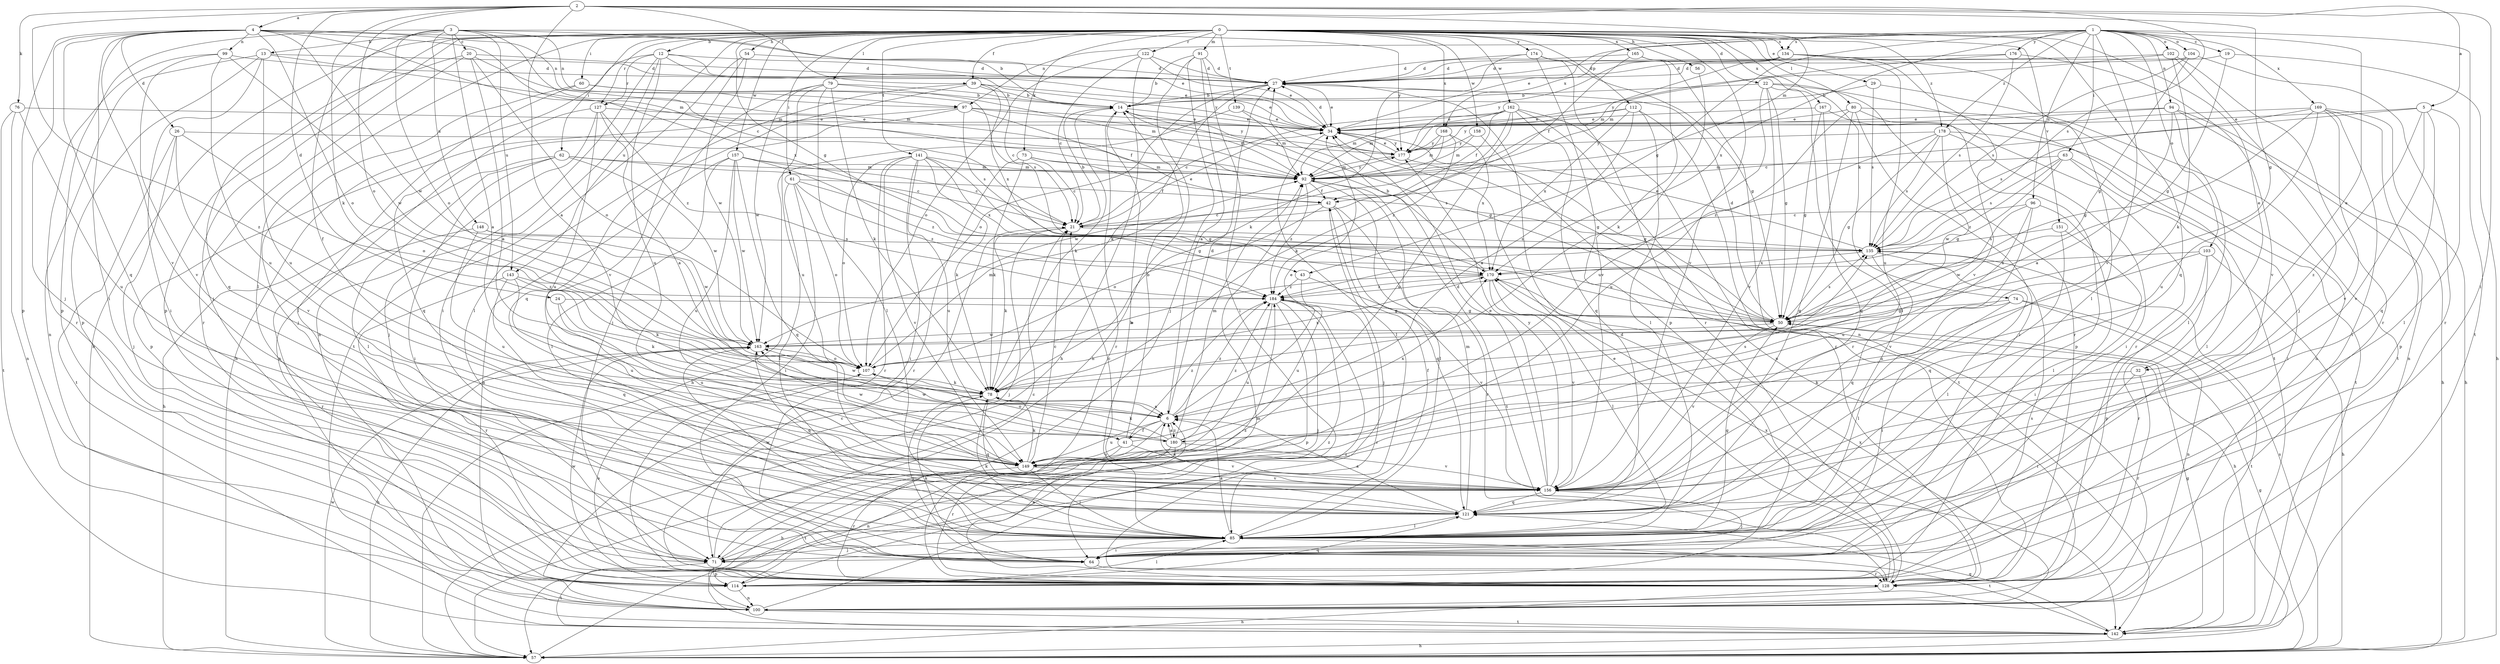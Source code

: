 strict digraph  {
0;
1;
2;
3;
4;
5;
6;
12;
13;
14;
19;
20;
21;
22;
24;
26;
27;
29;
32;
34;
39;
41;
42;
43;
50;
54;
56;
57;
60;
61;
62;
63;
64;
71;
73;
74;
76;
78;
79;
80;
85;
91;
92;
94;
96;
97;
99;
100;
102;
103;
104;
107;
112;
114;
121;
122;
127;
128;
134;
135;
139;
141;
142;
143;
148;
149;
151;
156;
157;
158;
162;
163;
165;
167;
168;
169;
170;
174;
176;
177;
178;
180;
184;
0 -> 12  [label=b];
0 -> 22  [label=d];
0 -> 29  [label=e];
0 -> 32  [label=e];
0 -> 39  [label=f];
0 -> 43  [label=g];
0 -> 54  [label=h];
0 -> 56  [label=h];
0 -> 57  [label=h];
0 -> 60  [label=i];
0 -> 61  [label=i];
0 -> 62  [label=i];
0 -> 71  [label=j];
0 -> 73  [label=k];
0 -> 74  [label=k];
0 -> 79  [label=l];
0 -> 80  [label=l];
0 -> 85  [label=l];
0 -> 91  [label=m];
0 -> 112  [label=p];
0 -> 114  [label=p];
0 -> 121  [label=q];
0 -> 122  [label=r];
0 -> 127  [label=r];
0 -> 134  [label=s];
0 -> 139  [label=t];
0 -> 141  [label=t];
0 -> 143  [label=u];
0 -> 151  [label=v];
0 -> 156  [label=v];
0 -> 157  [label=w];
0 -> 158  [label=w];
0 -> 162  [label=w];
0 -> 165  [label=x];
0 -> 167  [label=x];
0 -> 168  [label=x];
0 -> 174  [label=y];
0 -> 178  [label=z];
1 -> 19  [label=c];
1 -> 32  [label=e];
1 -> 34  [label=e];
1 -> 43  [label=g];
1 -> 63  [label=i];
1 -> 94  [label=n];
1 -> 96  [label=n];
1 -> 97  [label=n];
1 -> 102  [label=o];
1 -> 103  [label=o];
1 -> 104  [label=o];
1 -> 134  [label=s];
1 -> 142  [label=t];
1 -> 156  [label=v];
1 -> 168  [label=x];
1 -> 169  [label=x];
1 -> 170  [label=x];
1 -> 176  [label=y];
1 -> 178  [label=z];
2 -> 4  [label=a];
2 -> 5  [label=a];
2 -> 6  [label=a];
2 -> 24  [label=d];
2 -> 39  [label=f];
2 -> 50  [label=g];
2 -> 64  [label=i];
2 -> 76  [label=k];
2 -> 78  [label=k];
2 -> 92  [label=m];
2 -> 107  [label=o];
2 -> 135  [label=s];
2 -> 180  [label=z];
3 -> 6  [label=a];
3 -> 13  [label=b];
3 -> 14  [label=b];
3 -> 20  [label=c];
3 -> 21  [label=c];
3 -> 41  [label=f];
3 -> 97  [label=n];
3 -> 107  [label=o];
3 -> 114  [label=p];
3 -> 143  [label=u];
3 -> 148  [label=u];
3 -> 177  [label=y];
4 -> 26  [label=d];
4 -> 34  [label=e];
4 -> 64  [label=i];
4 -> 71  [label=j];
4 -> 92  [label=m];
4 -> 97  [label=n];
4 -> 99  [label=n];
4 -> 107  [label=o];
4 -> 114  [label=p];
4 -> 121  [label=q];
4 -> 156  [label=v];
4 -> 163  [label=w];
4 -> 170  [label=x];
5 -> 21  [label=c];
5 -> 34  [label=e];
5 -> 85  [label=l];
5 -> 121  [label=q];
5 -> 156  [label=v];
5 -> 180  [label=z];
6 -> 27  [label=d];
6 -> 34  [label=e];
6 -> 41  [label=f];
6 -> 57  [label=h];
6 -> 149  [label=u];
6 -> 180  [label=z];
6 -> 184  [label=z];
12 -> 27  [label=d];
12 -> 34  [label=e];
12 -> 57  [label=h];
12 -> 64  [label=i];
12 -> 100  [label=n];
12 -> 127  [label=r];
12 -> 149  [label=u];
12 -> 177  [label=y];
13 -> 27  [label=d];
13 -> 64  [label=i];
13 -> 92  [label=m];
13 -> 100  [label=n];
13 -> 114  [label=p];
13 -> 149  [label=u];
14 -> 34  [label=e];
14 -> 50  [label=g];
14 -> 78  [label=k];
14 -> 92  [label=m];
14 -> 128  [label=r];
19 -> 27  [label=d];
19 -> 50  [label=g];
19 -> 57  [label=h];
20 -> 6  [label=a];
20 -> 27  [label=d];
20 -> 92  [label=m];
20 -> 107  [label=o];
20 -> 121  [label=q];
20 -> 128  [label=r];
21 -> 14  [label=b];
21 -> 34  [label=e];
21 -> 71  [label=j];
21 -> 78  [label=k];
21 -> 135  [label=s];
22 -> 14  [label=b];
22 -> 50  [label=g];
22 -> 85  [label=l];
22 -> 128  [label=r];
22 -> 142  [label=t];
22 -> 149  [label=u];
22 -> 156  [label=v];
24 -> 50  [label=g];
24 -> 78  [label=k];
24 -> 149  [label=u];
26 -> 71  [label=j];
26 -> 107  [label=o];
26 -> 142  [label=t];
26 -> 156  [label=v];
26 -> 177  [label=y];
27 -> 14  [label=b];
27 -> 34  [label=e];
27 -> 78  [label=k];
27 -> 107  [label=o];
29 -> 14  [label=b];
29 -> 135  [label=s];
29 -> 142  [label=t];
32 -> 64  [label=i];
32 -> 78  [label=k];
32 -> 128  [label=r];
34 -> 27  [label=d];
34 -> 50  [label=g];
34 -> 85  [label=l];
34 -> 177  [label=y];
39 -> 14  [label=b];
39 -> 21  [label=c];
39 -> 34  [label=e];
39 -> 85  [label=l];
39 -> 121  [label=q];
39 -> 170  [label=x];
41 -> 14  [label=b];
41 -> 142  [label=t];
41 -> 149  [label=u];
41 -> 156  [label=v];
41 -> 163  [label=w];
41 -> 170  [label=x];
41 -> 184  [label=z];
42 -> 21  [label=c];
42 -> 71  [label=j];
42 -> 107  [label=o];
42 -> 121  [label=q];
42 -> 128  [label=r];
43 -> 149  [label=u];
43 -> 156  [label=v];
43 -> 184  [label=z];
50 -> 27  [label=d];
50 -> 135  [label=s];
50 -> 156  [label=v];
50 -> 163  [label=w];
54 -> 27  [label=d];
54 -> 142  [label=t];
54 -> 156  [label=v];
54 -> 163  [label=w];
56 -> 156  [label=v];
57 -> 50  [label=g];
57 -> 92  [label=m];
57 -> 135  [label=s];
57 -> 163  [label=w];
60 -> 14  [label=b];
60 -> 71  [label=j];
60 -> 85  [label=l];
60 -> 135  [label=s];
61 -> 42  [label=f];
61 -> 50  [label=g];
61 -> 64  [label=i];
61 -> 85  [label=l];
61 -> 107  [label=o];
61 -> 184  [label=z];
62 -> 21  [label=c];
62 -> 57  [label=h];
62 -> 64  [label=i];
62 -> 85  [label=l];
62 -> 92  [label=m];
62 -> 163  [label=w];
63 -> 50  [label=g];
63 -> 64  [label=i];
63 -> 85  [label=l];
63 -> 92  [label=m];
63 -> 135  [label=s];
63 -> 184  [label=z];
64 -> 78  [label=k];
64 -> 128  [label=r];
71 -> 21  [label=c];
71 -> 114  [label=p];
71 -> 142  [label=t];
71 -> 184  [label=z];
73 -> 21  [label=c];
73 -> 78  [label=k];
73 -> 92  [label=m];
73 -> 128  [label=r];
73 -> 135  [label=s];
74 -> 50  [label=g];
74 -> 64  [label=i];
74 -> 85  [label=l];
74 -> 100  [label=n];
74 -> 142  [label=t];
76 -> 34  [label=e];
76 -> 100  [label=n];
76 -> 142  [label=t];
76 -> 149  [label=u];
78 -> 6  [label=a];
78 -> 64  [label=i];
78 -> 121  [label=q];
78 -> 163  [label=w];
79 -> 14  [label=b];
79 -> 71  [label=j];
79 -> 78  [label=k];
79 -> 85  [label=l];
79 -> 92  [label=m];
79 -> 149  [label=u];
79 -> 163  [label=w];
80 -> 34  [label=e];
80 -> 64  [label=i];
80 -> 100  [label=n];
80 -> 114  [label=p];
80 -> 121  [label=q];
80 -> 149  [label=u];
85 -> 6  [label=a];
85 -> 14  [label=b];
85 -> 42  [label=f];
85 -> 50  [label=g];
85 -> 64  [label=i];
85 -> 71  [label=j];
85 -> 78  [label=k];
85 -> 142  [label=t];
85 -> 163  [label=w];
91 -> 6  [label=a];
91 -> 14  [label=b];
91 -> 27  [label=d];
91 -> 57  [label=h];
91 -> 64  [label=i];
91 -> 71  [label=j];
92 -> 42  [label=f];
92 -> 85  [label=l];
92 -> 142  [label=t];
92 -> 177  [label=y];
92 -> 184  [label=z];
94 -> 6  [label=a];
94 -> 34  [label=e];
94 -> 57  [label=h];
94 -> 85  [label=l];
94 -> 100  [label=n];
94 -> 177  [label=y];
96 -> 21  [label=c];
96 -> 85  [label=l];
96 -> 149  [label=u];
96 -> 156  [label=v];
96 -> 163  [label=w];
97 -> 34  [label=e];
97 -> 42  [label=f];
97 -> 114  [label=p];
97 -> 121  [label=q];
97 -> 135  [label=s];
97 -> 177  [label=y];
99 -> 27  [label=d];
99 -> 128  [label=r];
99 -> 149  [label=u];
99 -> 156  [label=v];
99 -> 163  [label=w];
100 -> 21  [label=c];
100 -> 142  [label=t];
100 -> 170  [label=x];
100 -> 184  [label=z];
102 -> 27  [label=d];
102 -> 71  [label=j];
102 -> 78  [label=k];
102 -> 128  [label=r];
102 -> 177  [label=y];
103 -> 57  [label=h];
103 -> 114  [label=p];
103 -> 128  [label=r];
103 -> 149  [label=u];
103 -> 170  [label=x];
104 -> 27  [label=d];
104 -> 50  [label=g];
104 -> 128  [label=r];
104 -> 135  [label=s];
107 -> 78  [label=k];
107 -> 92  [label=m];
107 -> 170  [label=x];
112 -> 6  [label=a];
112 -> 34  [label=e];
112 -> 85  [label=l];
112 -> 92  [label=m];
112 -> 128  [label=r];
112 -> 170  [label=x];
114 -> 85  [label=l];
114 -> 100  [label=n];
114 -> 121  [label=q];
114 -> 135  [label=s];
114 -> 163  [label=w];
114 -> 184  [label=z];
121 -> 6  [label=a];
121 -> 85  [label=l];
121 -> 92  [label=m];
122 -> 21  [label=c];
122 -> 27  [label=d];
122 -> 34  [label=e];
122 -> 57  [label=h];
122 -> 107  [label=o];
127 -> 6  [label=a];
127 -> 34  [label=e];
127 -> 71  [label=j];
127 -> 100  [label=n];
127 -> 149  [label=u];
127 -> 184  [label=z];
128 -> 6  [label=a];
128 -> 27  [label=d];
128 -> 34  [label=e];
128 -> 57  [label=h];
128 -> 107  [label=o];
128 -> 170  [label=x];
134 -> 27  [label=d];
134 -> 85  [label=l];
134 -> 92  [label=m];
134 -> 149  [label=u];
134 -> 156  [label=v];
134 -> 177  [label=y];
135 -> 34  [label=e];
135 -> 85  [label=l];
135 -> 121  [label=q];
135 -> 170  [label=x];
139 -> 34  [label=e];
139 -> 57  [label=h];
139 -> 92  [label=m];
141 -> 50  [label=g];
141 -> 64  [label=i];
141 -> 78  [label=k];
141 -> 92  [label=m];
141 -> 107  [label=o];
141 -> 128  [label=r];
141 -> 149  [label=u];
141 -> 156  [label=v];
141 -> 170  [label=x];
142 -> 50  [label=g];
142 -> 57  [label=h];
142 -> 121  [label=q];
143 -> 78  [label=k];
143 -> 121  [label=q];
143 -> 128  [label=r];
143 -> 149  [label=u];
143 -> 184  [label=z];
148 -> 128  [label=r];
148 -> 135  [label=s];
148 -> 149  [label=u];
148 -> 163  [label=w];
149 -> 21  [label=c];
149 -> 78  [label=k];
149 -> 85  [label=l];
149 -> 128  [label=r];
149 -> 156  [label=v];
151 -> 64  [label=i];
151 -> 121  [label=q];
151 -> 135  [label=s];
156 -> 6  [label=a];
156 -> 21  [label=c];
156 -> 27  [label=d];
156 -> 34  [label=e];
156 -> 71  [label=j];
156 -> 121  [label=q];
156 -> 177  [label=y];
157 -> 21  [label=c];
157 -> 85  [label=l];
157 -> 92  [label=m];
157 -> 100  [label=n];
157 -> 121  [label=q];
157 -> 149  [label=u];
157 -> 163  [label=w];
157 -> 184  [label=z];
158 -> 92  [label=m];
158 -> 142  [label=t];
158 -> 177  [label=y];
162 -> 21  [label=c];
162 -> 34  [label=e];
162 -> 42  [label=f];
162 -> 78  [label=k];
162 -> 92  [label=m];
162 -> 100  [label=n];
162 -> 121  [label=q];
162 -> 128  [label=r];
162 -> 149  [label=u];
163 -> 57  [label=h];
163 -> 107  [label=o];
163 -> 121  [label=q];
165 -> 27  [label=d];
165 -> 42  [label=f];
165 -> 78  [label=k];
165 -> 100  [label=n];
167 -> 34  [label=e];
167 -> 50  [label=g];
167 -> 121  [label=q];
167 -> 128  [label=r];
168 -> 92  [label=m];
168 -> 163  [label=w];
168 -> 170  [label=x];
168 -> 177  [label=y];
168 -> 184  [label=z];
169 -> 34  [label=e];
169 -> 50  [label=g];
169 -> 57  [label=h];
169 -> 64  [label=i];
169 -> 114  [label=p];
169 -> 135  [label=s];
169 -> 149  [label=u];
169 -> 156  [label=v];
170 -> 14  [label=b];
170 -> 57  [label=h];
170 -> 85  [label=l];
170 -> 107  [label=o];
170 -> 156  [label=v];
170 -> 184  [label=z];
174 -> 27  [label=d];
174 -> 50  [label=g];
174 -> 78  [label=k];
174 -> 114  [label=p];
174 -> 128  [label=r];
176 -> 27  [label=d];
176 -> 92  [label=m];
176 -> 135  [label=s];
176 -> 156  [label=v];
177 -> 34  [label=e];
177 -> 50  [label=g];
177 -> 92  [label=m];
178 -> 50  [label=g];
178 -> 64  [label=i];
178 -> 135  [label=s];
178 -> 142  [label=t];
178 -> 163  [label=w];
178 -> 177  [label=y];
178 -> 184  [label=z];
180 -> 6  [label=a];
180 -> 78  [label=k];
180 -> 92  [label=m];
180 -> 100  [label=n];
180 -> 107  [label=o];
180 -> 128  [label=r];
180 -> 135  [label=s];
180 -> 156  [label=v];
180 -> 163  [label=w];
180 -> 184  [label=z];
184 -> 50  [label=g];
184 -> 71  [label=j];
184 -> 114  [label=p];
184 -> 128  [label=r];
184 -> 149  [label=u];
}
